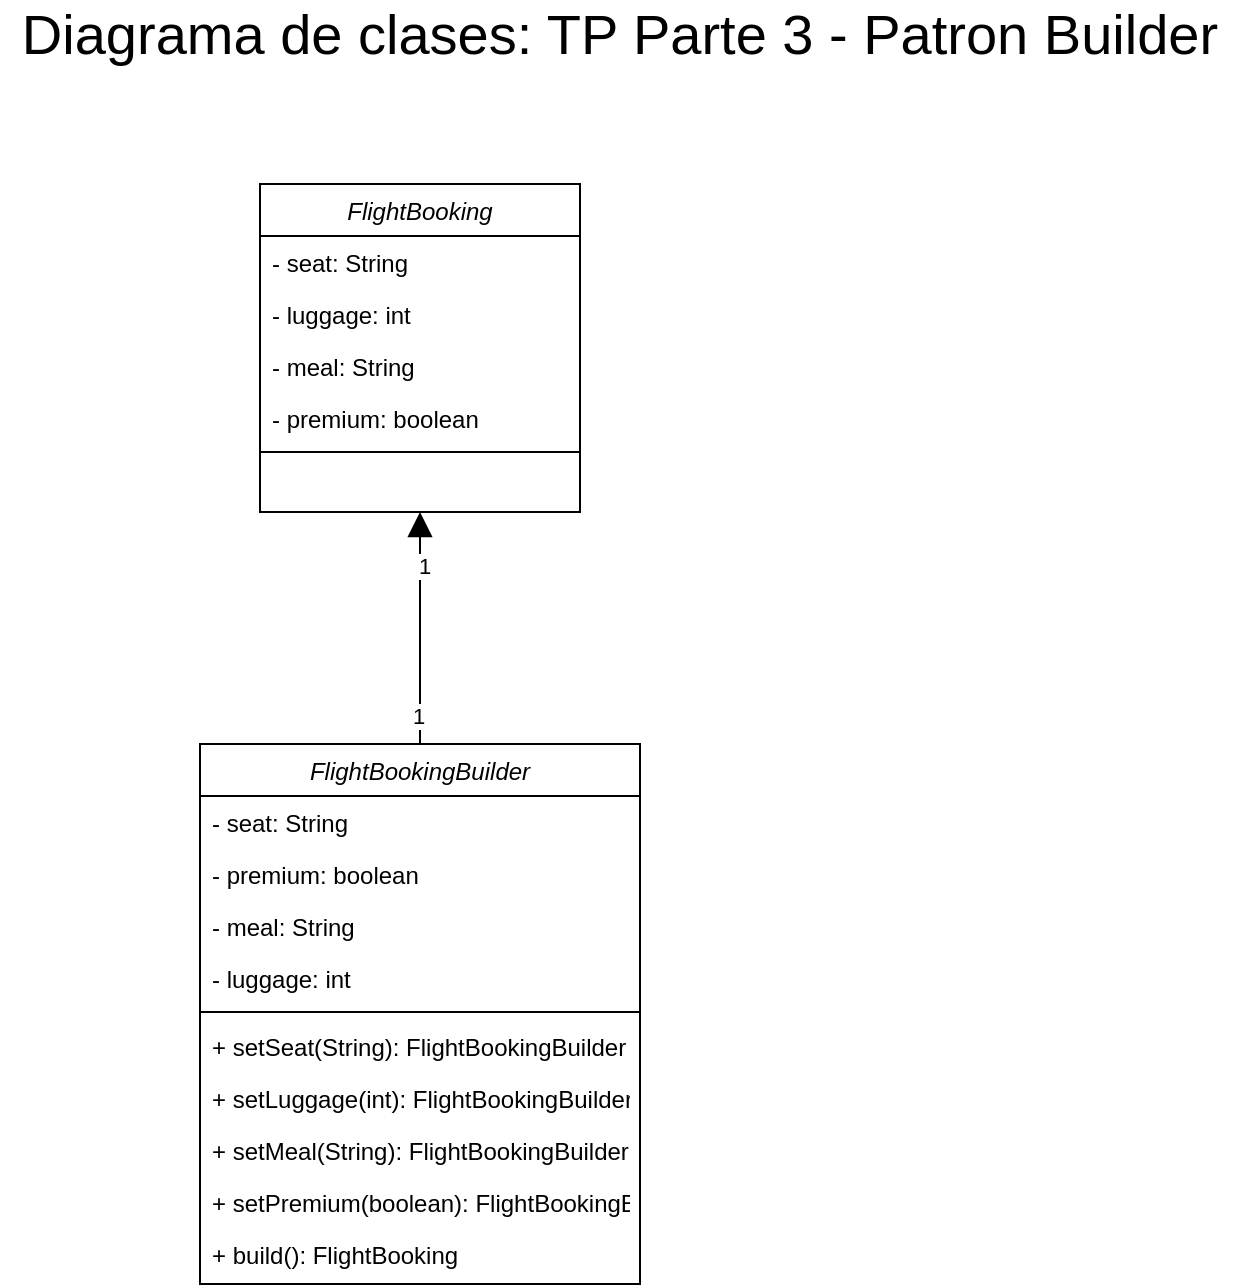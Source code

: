 <mxfile version="24.7.17">
  <diagram id="C5RBs43oDa-KdzZeNtuy" name="Page-1">
    <mxGraphModel dx="934" dy="656" grid="1" gridSize="10" guides="1" tooltips="1" connect="1" arrows="1" fold="1" page="1" pageScale="1" pageWidth="827" pageHeight="1169" math="0" shadow="0">
      <root>
        <mxCell id="WIyWlLk6GJQsqaUBKTNV-0" />
        <mxCell id="WIyWlLk6GJQsqaUBKTNV-1" parent="WIyWlLk6GJQsqaUBKTNV-0" />
        <mxCell id="zkfFHV4jXpPFQw0GAbJ--0" value="FlightBooking" style="swimlane;fontStyle=2;align=center;verticalAlign=top;childLayout=stackLayout;horizontal=1;startSize=26;horizontalStack=0;resizeParent=1;resizeLast=0;collapsible=1;marginBottom=0;rounded=0;shadow=0;strokeWidth=1;" parent="WIyWlLk6GJQsqaUBKTNV-1" vertex="1">
          <mxGeometry x="220" y="120" width="160" height="164" as="geometry">
            <mxRectangle x="230" y="140" width="160" height="26" as="alternateBounds" />
          </mxGeometry>
        </mxCell>
        <mxCell id="Oexf_aBDY9FED5g4wPgP-0" value="- seat: String" style="text;align=left;verticalAlign=top;spacingLeft=4;spacingRight=4;overflow=hidden;rotatable=0;points=[[0,0.5],[1,0.5]];portConstraint=eastwest;" vertex="1" parent="zkfFHV4jXpPFQw0GAbJ--0">
          <mxGeometry y="26" width="160" height="26" as="geometry" />
        </mxCell>
        <mxCell id="Oexf_aBDY9FED5g4wPgP-1" value="- luggage: int" style="text;align=left;verticalAlign=top;spacingLeft=4;spacingRight=4;overflow=hidden;rotatable=0;points=[[0,0.5],[1,0.5]];portConstraint=eastwest;" vertex="1" parent="zkfFHV4jXpPFQw0GAbJ--0">
          <mxGeometry y="52" width="160" height="26" as="geometry" />
        </mxCell>
        <mxCell id="Oexf_aBDY9FED5g4wPgP-2" value="- meal: String" style="text;align=left;verticalAlign=top;spacingLeft=4;spacingRight=4;overflow=hidden;rotatable=0;points=[[0,0.5],[1,0.5]];portConstraint=eastwest;" vertex="1" parent="zkfFHV4jXpPFQw0GAbJ--0">
          <mxGeometry y="78" width="160" height="26" as="geometry" />
        </mxCell>
        <mxCell id="zkfFHV4jXpPFQw0GAbJ--1" value="- premium: boolean" style="text;align=left;verticalAlign=top;spacingLeft=4;spacingRight=4;overflow=hidden;rotatable=0;points=[[0,0.5],[1,0.5]];portConstraint=eastwest;" parent="zkfFHV4jXpPFQw0GAbJ--0" vertex="1">
          <mxGeometry y="104" width="160" height="26" as="geometry" />
        </mxCell>
        <mxCell id="zkfFHV4jXpPFQw0GAbJ--4" value="" style="line;html=1;strokeWidth=1;align=left;verticalAlign=middle;spacingTop=-1;spacingLeft=3;spacingRight=3;rotatable=0;labelPosition=right;points=[];portConstraint=eastwest;" parent="zkfFHV4jXpPFQw0GAbJ--0" vertex="1">
          <mxGeometry y="130" width="160" height="8" as="geometry" />
        </mxCell>
        <mxCell id="zkfFHV4jXpPFQw0GAbJ--12" value="" style="endArrow=block;endSize=10;endFill=1;shadow=0;strokeWidth=1;rounded=0;curved=0;edgeStyle=elbowEdgeStyle;elbow=vertical;" parent="WIyWlLk6GJQsqaUBKTNV-1" source="Py7osyuLvsDsNEFtqvS5-2" target="zkfFHV4jXpPFQw0GAbJ--0" edge="1">
          <mxGeometry width="160" relative="1" as="geometry">
            <mxPoint x="200" y="360" as="sourcePoint" />
            <mxPoint x="200" y="203" as="targetPoint" />
          </mxGeometry>
        </mxCell>
        <mxCell id="Oexf_aBDY9FED5g4wPgP-12" value="1" style="edgeLabel;html=1;align=center;verticalAlign=middle;resizable=0;points=[];" vertex="1" connectable="0" parent="zkfFHV4jXpPFQw0GAbJ--12">
          <mxGeometry x="0.537" y="-2" relative="1" as="geometry">
            <mxPoint as="offset" />
          </mxGeometry>
        </mxCell>
        <mxCell id="Oexf_aBDY9FED5g4wPgP-13" value="1" style="edgeLabel;html=1;align=center;verticalAlign=middle;resizable=0;points=[];" vertex="1" connectable="0" parent="zkfFHV4jXpPFQw0GAbJ--12">
          <mxGeometry x="-0.759" y="1" relative="1" as="geometry">
            <mxPoint as="offset" />
          </mxGeometry>
        </mxCell>
        <mxCell id="Py7osyuLvsDsNEFtqvS5-2" value="FlightBookingBuilder" style="swimlane;fontStyle=2;align=center;verticalAlign=top;childLayout=stackLayout;horizontal=1;startSize=26;horizontalStack=0;resizeParent=1;resizeLast=0;collapsible=1;marginBottom=0;rounded=0;shadow=0;strokeWidth=1;" parent="WIyWlLk6GJQsqaUBKTNV-1" vertex="1">
          <mxGeometry x="190" y="400" width="220" height="270" as="geometry">
            <mxRectangle x="230" y="140" width="160" height="26" as="alternateBounds" />
          </mxGeometry>
        </mxCell>
        <mxCell id="Oexf_aBDY9FED5g4wPgP-8" value="- seat: String" style="text;align=left;verticalAlign=top;spacingLeft=4;spacingRight=4;overflow=hidden;rotatable=0;points=[[0,0.5],[1,0.5]];portConstraint=eastwest;" vertex="1" parent="Py7osyuLvsDsNEFtqvS5-2">
          <mxGeometry y="26" width="220" height="26" as="geometry" />
        </mxCell>
        <mxCell id="Oexf_aBDY9FED5g4wPgP-11" value="- premium: boolean" style="text;align=left;verticalAlign=top;spacingLeft=4;spacingRight=4;overflow=hidden;rotatable=0;points=[[0,0.5],[1,0.5]];portConstraint=eastwest;" vertex="1" parent="Py7osyuLvsDsNEFtqvS5-2">
          <mxGeometry y="52" width="220" height="26" as="geometry" />
        </mxCell>
        <mxCell id="Oexf_aBDY9FED5g4wPgP-10" value="- meal: String" style="text;align=left;verticalAlign=top;spacingLeft=4;spacingRight=4;overflow=hidden;rotatable=0;points=[[0,0.5],[1,0.5]];portConstraint=eastwest;" vertex="1" parent="Py7osyuLvsDsNEFtqvS5-2">
          <mxGeometry y="78" width="220" height="26" as="geometry" />
        </mxCell>
        <mxCell id="Oexf_aBDY9FED5g4wPgP-9" value="- luggage: int" style="text;align=left;verticalAlign=top;spacingLeft=4;spacingRight=4;overflow=hidden;rotatable=0;points=[[0,0.5],[1,0.5]];portConstraint=eastwest;" vertex="1" parent="Py7osyuLvsDsNEFtqvS5-2">
          <mxGeometry y="104" width="220" height="26" as="geometry" />
        </mxCell>
        <mxCell id="Py7osyuLvsDsNEFtqvS5-4" value="" style="line;html=1;strokeWidth=1;align=left;verticalAlign=middle;spacingTop=-1;spacingLeft=3;spacingRight=3;rotatable=0;labelPosition=right;points=[];portConstraint=eastwest;" parent="Py7osyuLvsDsNEFtqvS5-2" vertex="1">
          <mxGeometry y="130" width="220" height="8" as="geometry" />
        </mxCell>
        <mxCell id="Oexf_aBDY9FED5g4wPgP-3" value="+ setSeat(String): FlightBookingBuilder" style="text;align=left;verticalAlign=top;spacingLeft=4;spacingRight=4;overflow=hidden;rotatable=0;points=[[0,0.5],[1,0.5]];portConstraint=eastwest;" vertex="1" parent="Py7osyuLvsDsNEFtqvS5-2">
          <mxGeometry y="138" width="220" height="26" as="geometry" />
        </mxCell>
        <mxCell id="Oexf_aBDY9FED5g4wPgP-5" value="+ setLuggage(int): FlightBookingBuilder " style="text;align=left;verticalAlign=top;spacingLeft=4;spacingRight=4;overflow=hidden;rotatable=0;points=[[0,0.5],[1,0.5]];portConstraint=eastwest;" vertex="1" parent="Py7osyuLvsDsNEFtqvS5-2">
          <mxGeometry y="164" width="220" height="26" as="geometry" />
        </mxCell>
        <mxCell id="Oexf_aBDY9FED5g4wPgP-6" value="+ setMeal(String): FlightBookingBuilder" style="text;align=left;verticalAlign=top;spacingLeft=4;spacingRight=4;overflow=hidden;rotatable=0;points=[[0,0.5],[1,0.5]];portConstraint=eastwest;" vertex="1" parent="Py7osyuLvsDsNEFtqvS5-2">
          <mxGeometry y="190" width="220" height="26" as="geometry" />
        </mxCell>
        <mxCell id="Oexf_aBDY9FED5g4wPgP-4" value="+ setPremium(boolean): FlightBookingBuilder" style="text;align=left;verticalAlign=top;spacingLeft=4;spacingRight=4;overflow=hidden;rotatable=0;points=[[0,0.5],[1,0.5]];portConstraint=eastwest;" vertex="1" parent="Py7osyuLvsDsNEFtqvS5-2">
          <mxGeometry y="216" width="220" height="26" as="geometry" />
        </mxCell>
        <mxCell id="Py7osyuLvsDsNEFtqvS5-3" value="+ build(): FlightBooking" style="text;align=left;verticalAlign=top;spacingLeft=4;spacingRight=4;overflow=hidden;rotatable=0;points=[[0,0.5],[1,0.5]];portConstraint=eastwest;" parent="Py7osyuLvsDsNEFtqvS5-2" vertex="1">
          <mxGeometry y="242" width="220" height="26" as="geometry" />
        </mxCell>
        <mxCell id="Py7osyuLvsDsNEFtqvS5-19" value="&lt;font style=&quot;font-size: 28px;&quot;&gt;Diagrama de clases: TP Parte 3 - Patron Builder&lt;/font&gt;" style="text;html=1;align=center;verticalAlign=middle;whiteSpace=wrap;rounded=0;" parent="WIyWlLk6GJQsqaUBKTNV-1" vertex="1">
          <mxGeometry x="90" y="30" width="620" height="30" as="geometry" />
        </mxCell>
      </root>
    </mxGraphModel>
  </diagram>
</mxfile>
